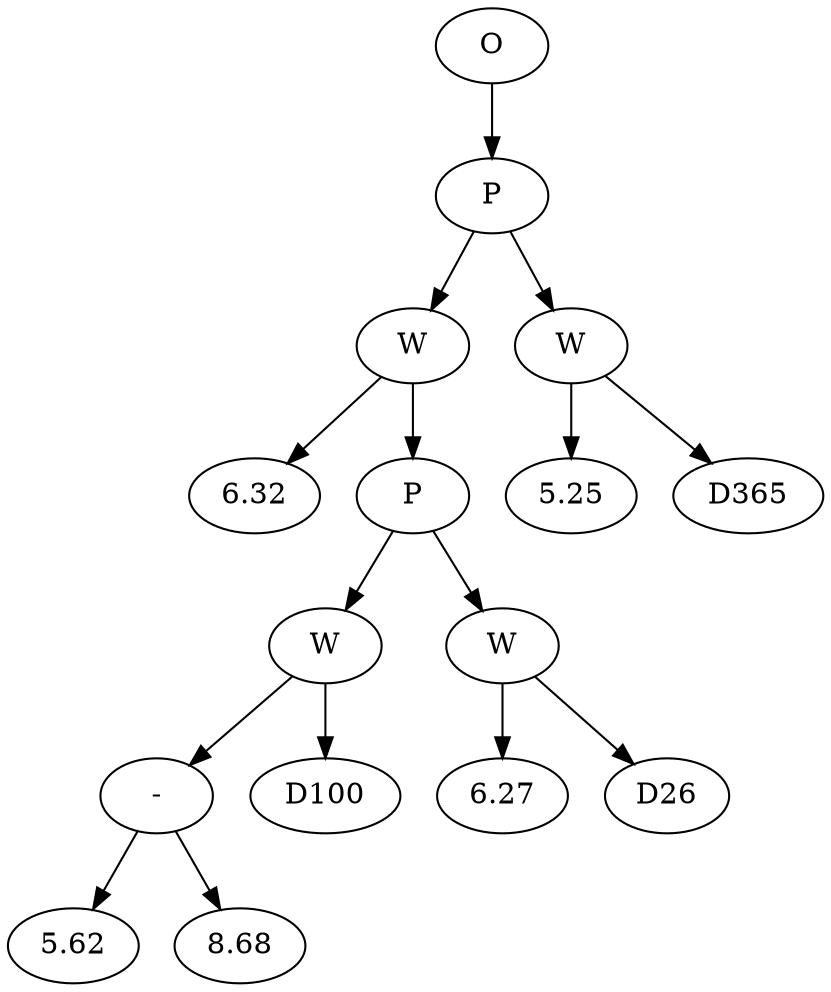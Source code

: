 // Tree
digraph {
	17866625 [label=O]
	17866626 [label=P]
	17866625 -> 17866626
	17866627 [label=W]
	17866626 -> 17866627
	17866628 [label=6.32]
	17866627 -> 17866628
	17866629 [label=P]
	17866627 -> 17866629
	17866630 [label=W]
	17866629 -> 17866630
	17866631 [label="-"]
	17866630 -> 17866631
	17866632 [label=5.62]
	17866631 -> 17866632
	17866633 [label=8.68]
	17866631 -> 17866633
	17866634 [label=D100]
	17866630 -> 17866634
	17866635 [label=W]
	17866629 -> 17866635
	17866636 [label=6.27]
	17866635 -> 17866636
	17866637 [label=D26]
	17866635 -> 17866637
	17866638 [label=W]
	17866626 -> 17866638
	17866639 [label=5.25]
	17866638 -> 17866639
	17866640 [label=D365]
	17866638 -> 17866640
}
